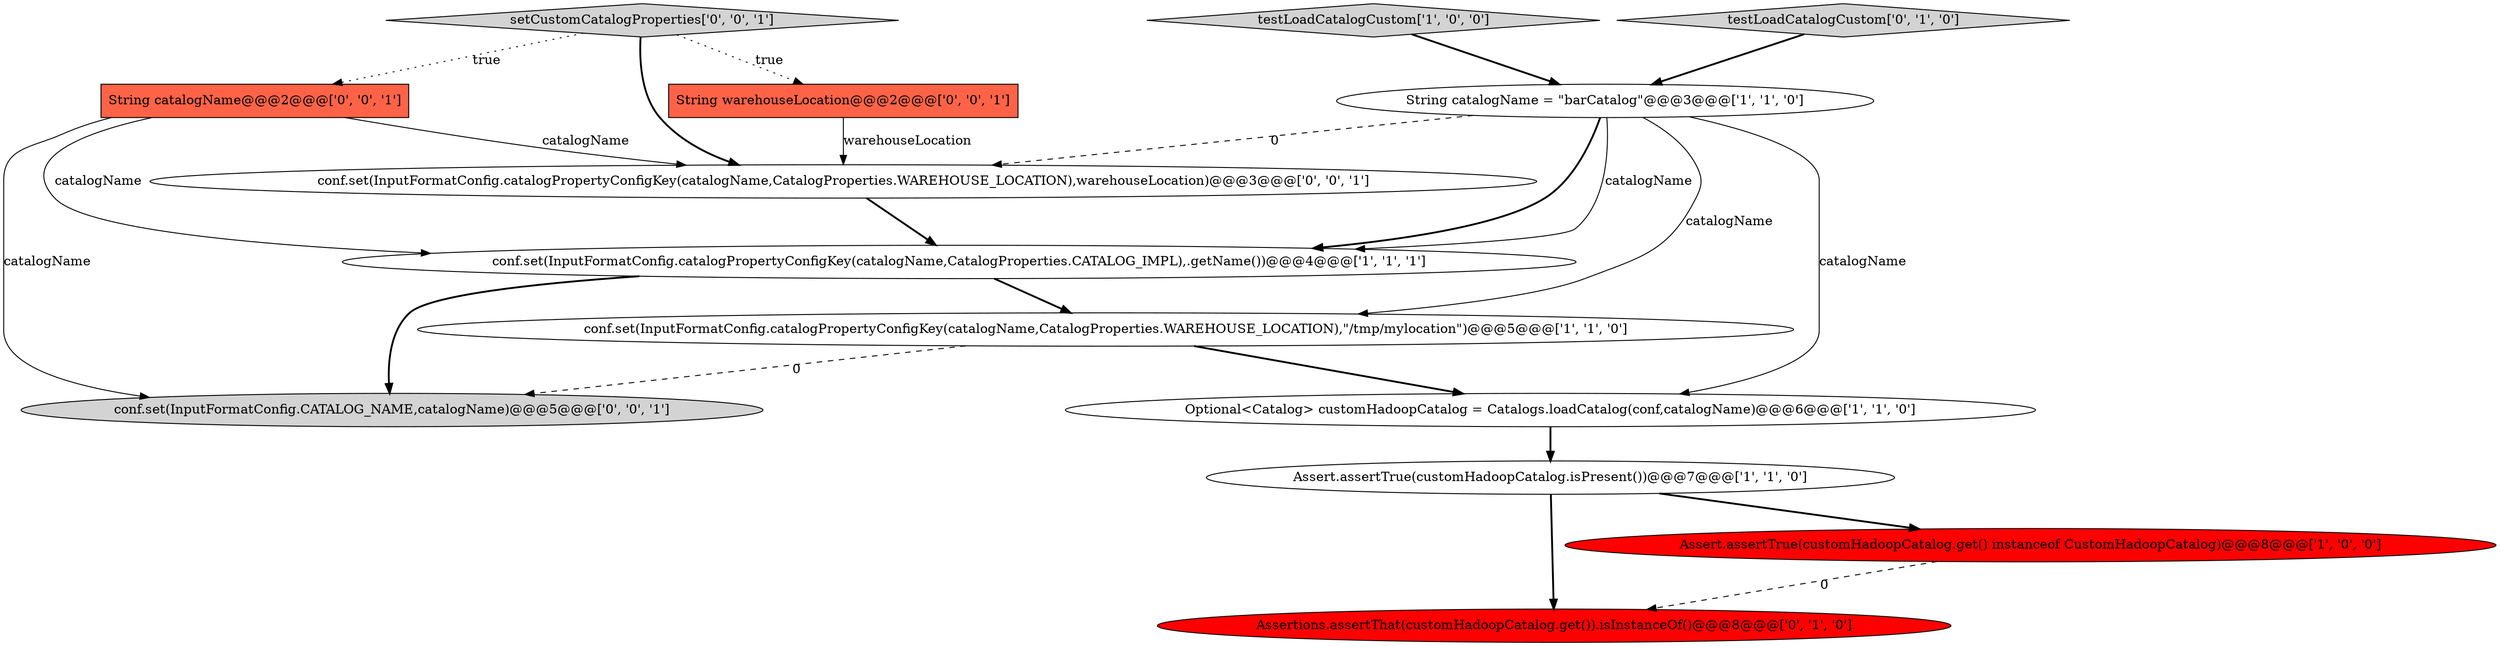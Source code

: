digraph {
11 [style = filled, label = "String warehouseLocation@@@2@@@['0', '0', '1']", fillcolor = tomato, shape = box image = "AAA0AAABBB3BBB"];
3 [style = filled, label = "Assert.assertTrue(customHadoopCatalog.isPresent())@@@7@@@['1', '1', '0']", fillcolor = white, shape = ellipse image = "AAA0AAABBB1BBB"];
12 [style = filled, label = "String catalogName@@@2@@@['0', '0', '1']", fillcolor = tomato, shape = box image = "AAA0AAABBB3BBB"];
9 [style = filled, label = "conf.set(InputFormatConfig.catalogPropertyConfigKey(catalogName,CatalogProperties.WAREHOUSE_LOCATION),warehouseLocation)@@@3@@@['0', '0', '1']", fillcolor = white, shape = ellipse image = "AAA0AAABBB3BBB"];
6 [style = filled, label = "String catalogName = \"barCatalog\"@@@3@@@['1', '1', '0']", fillcolor = white, shape = ellipse image = "AAA0AAABBB1BBB"];
8 [style = filled, label = "testLoadCatalogCustom['0', '1', '0']", fillcolor = lightgray, shape = diamond image = "AAA0AAABBB2BBB"];
4 [style = filled, label = "conf.set(InputFormatConfig.catalogPropertyConfigKey(catalogName,CatalogProperties.CATALOG_IMPL),.getName())@@@4@@@['1', '1', '1']", fillcolor = white, shape = ellipse image = "AAA0AAABBB1BBB"];
2 [style = filled, label = "conf.set(InputFormatConfig.catalogPropertyConfigKey(catalogName,CatalogProperties.WAREHOUSE_LOCATION),\"/tmp/mylocation\")@@@5@@@['1', '1', '0']", fillcolor = white, shape = ellipse image = "AAA0AAABBB1BBB"];
5 [style = filled, label = "testLoadCatalogCustom['1', '0', '0']", fillcolor = lightgray, shape = diamond image = "AAA0AAABBB1BBB"];
13 [style = filled, label = "setCustomCatalogProperties['0', '0', '1']", fillcolor = lightgray, shape = diamond image = "AAA0AAABBB3BBB"];
10 [style = filled, label = "conf.set(InputFormatConfig.CATALOG_NAME,catalogName)@@@5@@@['0', '0', '1']", fillcolor = lightgray, shape = ellipse image = "AAA0AAABBB3BBB"];
7 [style = filled, label = "Assertions.assertThat(customHadoopCatalog.get()).isInstanceOf()@@@8@@@['0', '1', '0']", fillcolor = red, shape = ellipse image = "AAA1AAABBB2BBB"];
0 [style = filled, label = "Optional<Catalog> customHadoopCatalog = Catalogs.loadCatalog(conf,catalogName)@@@6@@@['1', '1', '0']", fillcolor = white, shape = ellipse image = "AAA0AAABBB1BBB"];
1 [style = filled, label = "Assert.assertTrue(customHadoopCatalog.get() instanceof CustomHadoopCatalog)@@@8@@@['1', '0', '0']", fillcolor = red, shape = ellipse image = "AAA1AAABBB1BBB"];
0->3 [style = bold, label=""];
4->10 [style = bold, label=""];
3->1 [style = bold, label=""];
13->12 [style = dotted, label="true"];
9->4 [style = bold, label=""];
6->9 [style = dashed, label="0"];
6->4 [style = solid, label="catalogName"];
6->2 [style = solid, label="catalogName"];
8->6 [style = bold, label=""];
4->2 [style = bold, label=""];
11->9 [style = solid, label="warehouseLocation"];
12->9 [style = solid, label="catalogName"];
12->4 [style = solid, label="catalogName"];
2->10 [style = dashed, label="0"];
6->4 [style = bold, label=""];
2->0 [style = bold, label=""];
5->6 [style = bold, label=""];
3->7 [style = bold, label=""];
12->10 [style = solid, label="catalogName"];
13->11 [style = dotted, label="true"];
13->9 [style = bold, label=""];
1->7 [style = dashed, label="0"];
6->0 [style = solid, label="catalogName"];
}

